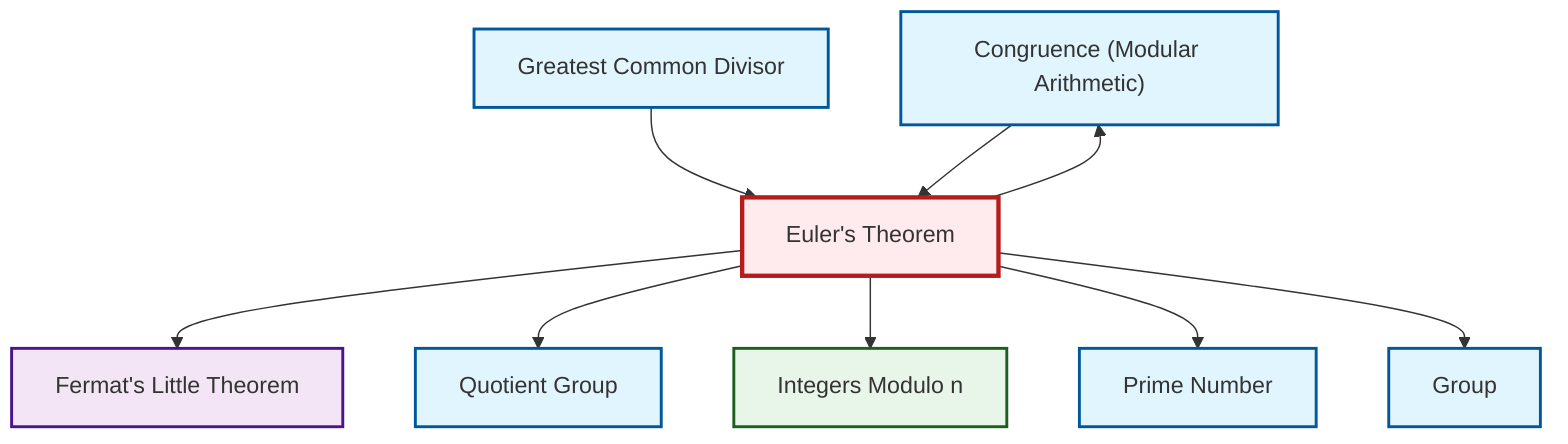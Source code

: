 graph TD
    classDef definition fill:#e1f5fe,stroke:#01579b,stroke-width:2px
    classDef theorem fill:#f3e5f5,stroke:#4a148c,stroke-width:2px
    classDef axiom fill:#fff3e0,stroke:#e65100,stroke-width:2px
    classDef example fill:#e8f5e9,stroke:#1b5e20,stroke-width:2px
    classDef current fill:#ffebee,stroke:#b71c1c,stroke-width:3px
    def-prime["Prime Number"]:::definition
    def-congruence["Congruence (Modular Arithmetic)"]:::definition
    thm-euler["Euler's Theorem"]:::theorem
    ex-quotient-integers-mod-n["Integers Modulo n"]:::example
    def-gcd["Greatest Common Divisor"]:::definition
    def-quotient-group["Quotient Group"]:::definition
    thm-fermat-little["Fermat's Little Theorem"]:::theorem
    def-group["Group"]:::definition
    def-gcd --> thm-euler
    thm-euler --> thm-fermat-little
    thm-euler --> def-congruence
    thm-euler --> def-quotient-group
    def-congruence --> thm-euler
    thm-euler --> ex-quotient-integers-mod-n
    thm-euler --> def-prime
    thm-euler --> def-group
    class thm-euler current
